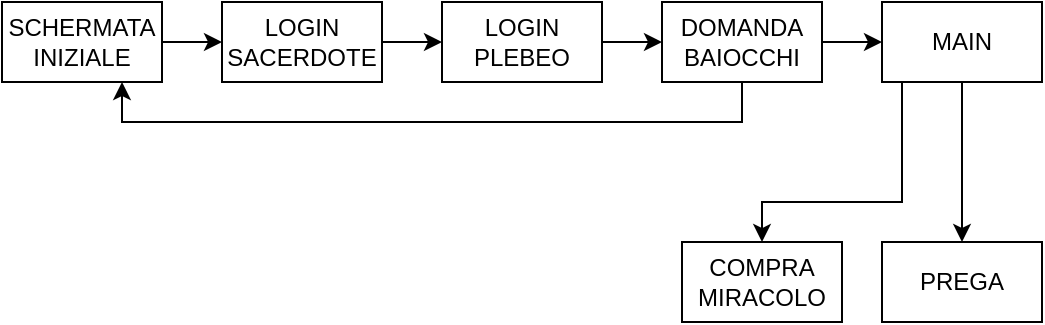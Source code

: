 <mxfile version="20.3.0" type="device"><diagram id="XwJ-aoQaH9Jffa3qIhbF" name="Pagina-1"><mxGraphModel dx="567" dy="712" grid="1" gridSize="10" guides="1" tooltips="1" connect="1" arrows="1" fold="1" page="1" pageScale="1" pageWidth="827" pageHeight="1169" math="0" shadow="0"><root><mxCell id="0"/><mxCell id="1" parent="0"/><mxCell id="X7KfeE_FTqWfPpthPRNS-18" style="edgeStyle=orthogonalEdgeStyle;rounded=0;orthogonalLoop=1;jettySize=auto;html=1;entryX=0;entryY=0.5;entryDx=0;entryDy=0;" parent="1" source="X7KfeE_FTqWfPpthPRNS-1" target="X7KfeE_FTqWfPpthPRNS-3" edge="1"><mxGeometry relative="1" as="geometry"/></mxCell><mxCell id="X7KfeE_FTqWfPpthPRNS-1" value="LOGIN PLEBEO" style="rounded=0;whiteSpace=wrap;html=1;" parent="1" vertex="1"><mxGeometry x="340" y="40" width="80" height="40" as="geometry"/></mxCell><mxCell id="X7KfeE_FTqWfPpthPRNS-19" style="edgeStyle=orthogonalEdgeStyle;rounded=0;orthogonalLoop=1;jettySize=auto;html=1;entryX=0;entryY=0.5;entryDx=0;entryDy=0;" parent="1" source="X7KfeE_FTqWfPpthPRNS-3" target="X7KfeE_FTqWfPpthPRNS-5" edge="1"><mxGeometry relative="1" as="geometry"/></mxCell><mxCell id="X7KfeE_FTqWfPpthPRNS-21" style="edgeStyle=orthogonalEdgeStyle;rounded=0;orthogonalLoop=1;jettySize=auto;html=1;entryX=0.75;entryY=1;entryDx=0;entryDy=0;" parent="1" source="X7KfeE_FTqWfPpthPRNS-3" target="X7KfeE_FTqWfPpthPRNS-7" edge="1"><mxGeometry relative="1" as="geometry"><mxPoint x="490" y="100" as="targetPoint"/><Array as="points"><mxPoint x="490" y="100"/><mxPoint x="180" y="100"/></Array></mxGeometry></mxCell><mxCell id="X7KfeE_FTqWfPpthPRNS-3" value="DOMANDA&lt;br&gt;BAIOCCHI" style="rounded=0;whiteSpace=wrap;html=1;" parent="1" vertex="1"><mxGeometry x="450" y="40" width="80" height="40" as="geometry"/></mxCell><mxCell id="X7KfeE_FTqWfPpthPRNS-13" style="edgeStyle=orthogonalEdgeStyle;rounded=0;orthogonalLoop=1;jettySize=auto;html=1;entryX=0.5;entryY=0;entryDx=0;entryDy=0;" parent="1" source="X7KfeE_FTqWfPpthPRNS-5" target="X7KfeE_FTqWfPpthPRNS-12" edge="1"><mxGeometry relative="1" as="geometry"><mxPoint x="430" y="140" as="targetPoint"/><Array as="points"><mxPoint x="570" y="140"/><mxPoint x="500" y="140"/></Array></mxGeometry></mxCell><mxCell id="X7KfeE_FTqWfPpthPRNS-20" style="edgeStyle=orthogonalEdgeStyle;rounded=0;orthogonalLoop=1;jettySize=auto;html=1;entryX=0.5;entryY=0;entryDx=0;entryDy=0;" parent="1" source="X7KfeE_FTqWfPpthPRNS-5" target="X7KfeE_FTqWfPpthPRNS-14" edge="1"><mxGeometry relative="1" as="geometry"/></mxCell><mxCell id="X7KfeE_FTqWfPpthPRNS-5" value="MAIN" style="rounded=0;whiteSpace=wrap;html=1;" parent="1" vertex="1"><mxGeometry x="560" y="40" width="80" height="40" as="geometry"/></mxCell><mxCell id="X7KfeE_FTqWfPpthPRNS-16" style="edgeStyle=orthogonalEdgeStyle;rounded=0;orthogonalLoop=1;jettySize=auto;html=1;entryX=0;entryY=0.5;entryDx=0;entryDy=0;" parent="1" source="X7KfeE_FTqWfPpthPRNS-7" target="X7KfeE_FTqWfPpthPRNS-15" edge="1"><mxGeometry relative="1" as="geometry"/></mxCell><mxCell id="X7KfeE_FTqWfPpthPRNS-7" value="SCHERMATA&lt;br&gt;INIZIALE" style="rounded=0;whiteSpace=wrap;html=1;" parent="1" vertex="1"><mxGeometry x="120" y="40" width="80" height="40" as="geometry"/></mxCell><mxCell id="X7KfeE_FTqWfPpthPRNS-12" value="COMPRA&lt;br&gt;MIRACOLO" style="rounded=0;whiteSpace=wrap;html=1;" parent="1" vertex="1"><mxGeometry x="460" y="160" width="80" height="40" as="geometry"/></mxCell><mxCell id="X7KfeE_FTqWfPpthPRNS-14" value="PREGA" style="rounded=0;whiteSpace=wrap;html=1;" parent="1" vertex="1"><mxGeometry x="560" y="160" width="80" height="40" as="geometry"/></mxCell><mxCell id="X7KfeE_FTqWfPpthPRNS-17" style="edgeStyle=orthogonalEdgeStyle;rounded=0;orthogonalLoop=1;jettySize=auto;html=1;entryX=0;entryY=0.5;entryDx=0;entryDy=0;" parent="1" source="X7KfeE_FTqWfPpthPRNS-15" target="X7KfeE_FTqWfPpthPRNS-1" edge="1"><mxGeometry relative="1" as="geometry"/></mxCell><mxCell id="X7KfeE_FTqWfPpthPRNS-15" value="LOGIN&lt;br&gt;SACERDOTE" style="rounded=0;whiteSpace=wrap;html=1;" parent="1" vertex="1"><mxGeometry x="230" y="40" width="80" height="40" as="geometry"/></mxCell></root></mxGraphModel></diagram></mxfile>